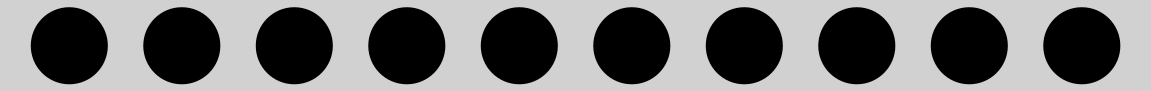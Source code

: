digraph {
    graph [pad="0.212,0.055" bgcolor="#d1d1d1"]
    node [style=filled]
0 [fillcolor = "#000000" pos = "1.15,4.28!" shape=circle label = ""]
1 [fillcolor = "#000000" pos = "0.50,5.22!" shape=circle label = ""]
2 [fillcolor = "#000000" pos = "9.37,6.55!" shape=circle label = ""]
3 [fillcolor = "#000000" pos = "4.00,5.19!" shape=circle label = ""]
4 [fillcolor = "#000000" pos = "4.85,7.92!" shape=circle label = ""]
5 [fillcolor = "#000000" pos = "0.18,2.50!" shape=circle label = ""]
6 [fillcolor = "#000000" pos = "7.00,9.30!" shape=circle label = ""]
7 [fillcolor = "#000000" pos = "5.42,2.92!" shape=circle label = ""]
8 [fillcolor = "#000000" pos = "7.71,3.86!" shape=circle label = ""]
9 [fillcolor = "#000000" pos = "8.94,9.52!" shape=circle label = ""]
}

